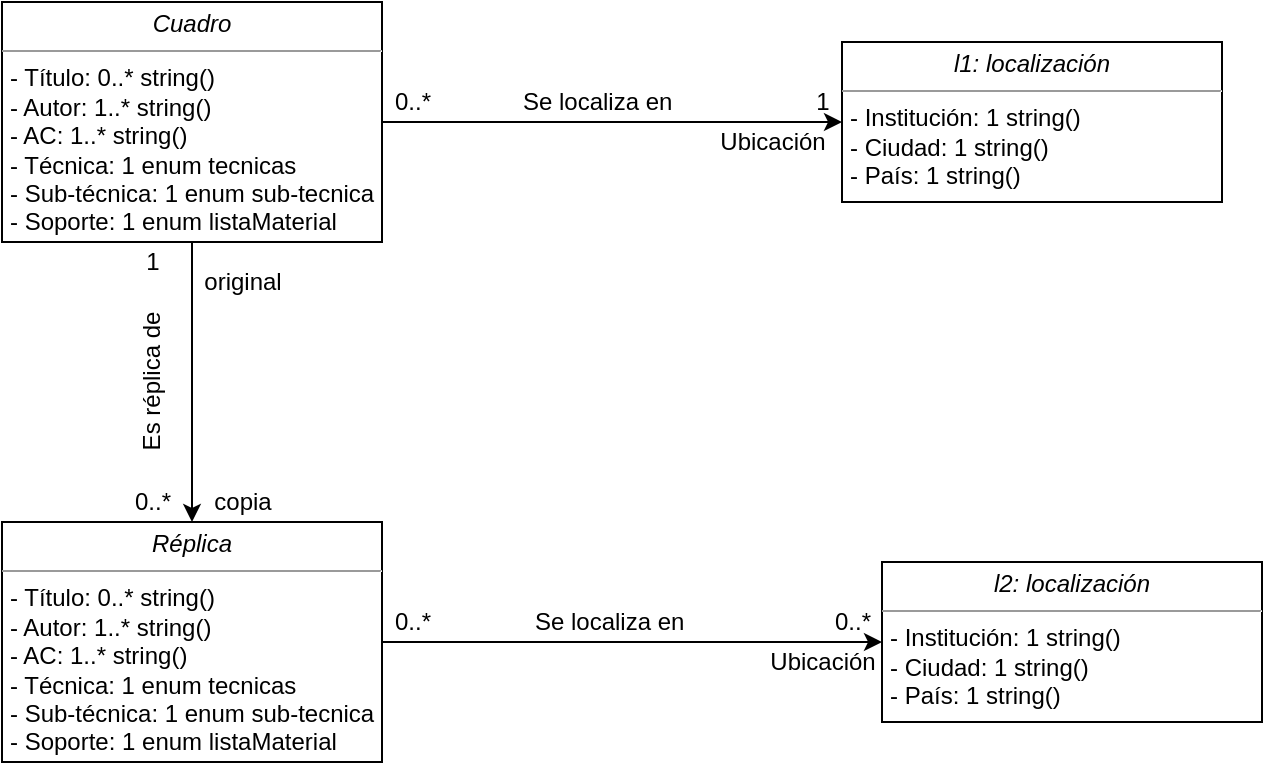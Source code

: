 <mxfile>
    <diagram id="cf89oeTwl6taQ1r28JCE" name="Page-1">
        <mxGraphModel dx="1438" dy="930" grid="1" gridSize="10" guides="1" tooltips="1" connect="1" arrows="1" fold="1" page="1" pageScale="1" pageWidth="827" pageHeight="1169" math="0" shadow="0">
            <root>
                <mxCell id="0"/>
                <mxCell id="1" parent="0"/>
                <mxCell id="3" style="edgeStyle=none;html=1;exitX=1;exitY=0.5;exitDx=0;exitDy=0;" edge="1" parent="1" source="2" target="4">
                    <mxGeometry relative="1" as="geometry">
                        <mxPoint x="470" y="130.667" as="targetPoint"/>
                    </mxGeometry>
                </mxCell>
                <mxCell id="5" style="edgeStyle=none;html=1;exitX=0.5;exitY=1;exitDx=0;exitDy=0;entryX=0.5;entryY=0;entryDx=0;entryDy=0;" edge="1" parent="1" source="2" target="7">
                    <mxGeometry relative="1" as="geometry">
                        <mxPoint x="165" y="290" as="targetPoint"/>
                    </mxGeometry>
                </mxCell>
                <mxCell id="2" value="&lt;p style=&quot;margin: 0px ; margin-top: 4px ; text-align: center&quot;&gt;&lt;i&gt;Cuadro&lt;/i&gt;&lt;/p&gt;&lt;hr size=&quot;1&quot;&gt;&lt;p style=&quot;margin: 0px ; margin-left: 4px&quot;&gt;- Título: 0..* string()&lt;/p&gt;&lt;p style=&quot;margin: 0px ; margin-left: 4px&quot;&gt;- Autor: 1..* string()&lt;/p&gt;&lt;p style=&quot;margin: 0px ; margin-left: 4px&quot;&gt;- AC: 1..* string()&lt;/p&gt;&lt;p style=&quot;margin: 0px ; margin-left: 4px&quot;&gt;- Técnica: 1 enum tecnicas&lt;/p&gt;&lt;p style=&quot;margin: 0px ; margin-left: 4px&quot;&gt;- Sub-técnica: 1 enum sub-tecnica&amp;nbsp;&lt;/p&gt;&lt;p style=&quot;margin: 0px ; margin-left: 4px&quot;&gt;- Soporte: 1 enum listaMaterial&lt;/p&gt;" style="verticalAlign=top;align=left;overflow=fill;fontSize=12;fontFamily=Helvetica;html=1;" vertex="1" parent="1">
                    <mxGeometry x="70" y="70" width="190" height="120" as="geometry"/>
                </mxCell>
                <mxCell id="4" value="&lt;p style=&quot;margin: 0px ; margin-top: 4px ; text-align: center&quot;&gt;&lt;i&gt;l1: localización&lt;/i&gt;&lt;/p&gt;&lt;hr size=&quot;1&quot;&gt;&lt;p style=&quot;margin: 0px ; margin-left: 4px&quot;&gt;- Institución: 1 string()&lt;/p&gt;&lt;p style=&quot;margin: 0px ; margin-left: 4px&quot;&gt;- Ciudad: 1 string()&lt;/p&gt;&lt;p style=&quot;margin: 0px ; margin-left: 4px&quot;&gt;- País: 1 string()&lt;/p&gt;&lt;p style=&quot;margin: 0px ; margin-left: 4px&quot;&gt;&lt;br&gt;&lt;/p&gt;" style="verticalAlign=top;align=left;overflow=fill;fontSize=12;fontFamily=Helvetica;html=1;" vertex="1" parent="1">
                    <mxGeometry x="490" y="90" width="190" height="80" as="geometry"/>
                </mxCell>
                <mxCell id="9" style="edgeStyle=none;html=1;exitX=1;exitY=0.5;exitDx=0;exitDy=0;entryX=0;entryY=0.5;entryDx=0;entryDy=0;" edge="1" parent="1" source="7" target="8">
                    <mxGeometry relative="1" as="geometry"/>
                </mxCell>
                <mxCell id="7" value="&lt;p style=&quot;margin: 0px ; margin-top: 4px ; text-align: center&quot;&gt;&lt;i&gt;Réplica&lt;/i&gt;&lt;/p&gt;&lt;hr size=&quot;1&quot;&gt;&lt;p style=&quot;margin: 0px ; margin-left: 4px&quot;&gt;- Título: 0..* string()&lt;/p&gt;&lt;p style=&quot;margin: 0px ; margin-left: 4px&quot;&gt;- Autor: 1..* string()&lt;/p&gt;&lt;p style=&quot;margin: 0px ; margin-left: 4px&quot;&gt;- AC: 1..* string()&lt;/p&gt;&lt;p style=&quot;margin: 0px ; margin-left: 4px&quot;&gt;- Técnica: 1 enum tecnicas&lt;/p&gt;&lt;p style=&quot;margin: 0px ; margin-left: 4px&quot;&gt;- Sub-técnica: 1 enum sub-tecnica&amp;nbsp;&lt;/p&gt;&lt;p style=&quot;margin: 0px ; margin-left: 4px&quot;&gt;- Soporte: 1 enum listaMaterial&lt;/p&gt;" style="verticalAlign=top;align=left;overflow=fill;fontSize=12;fontFamily=Helvetica;html=1;" vertex="1" parent="1">
                    <mxGeometry x="70" y="330" width="190" height="120" as="geometry"/>
                </mxCell>
                <mxCell id="8" value="&lt;p style=&quot;margin: 0px ; margin-top: 4px ; text-align: center&quot;&gt;&lt;i&gt;l2: localización&lt;/i&gt;&lt;/p&gt;&lt;hr size=&quot;1&quot;&gt;&lt;p style=&quot;margin: 0px ; margin-left: 4px&quot;&gt;- Institución: 1 string()&lt;/p&gt;&lt;p style=&quot;margin: 0px ; margin-left: 4px&quot;&gt;- Ciudad: 1 string()&lt;/p&gt;&lt;p style=&quot;margin: 0px ; margin-left: 4px&quot;&gt;- País: 1 string()&lt;/p&gt;&lt;p style=&quot;margin: 0px ; margin-left: 4px&quot;&gt;&lt;br&gt;&lt;/p&gt;" style="verticalAlign=top;align=left;overflow=fill;fontSize=12;fontFamily=Helvetica;html=1;" vertex="1" parent="1">
                    <mxGeometry x="510" y="350" width="190" height="80" as="geometry"/>
                </mxCell>
                <mxCell id="10" value="0..*" style="text;html=1;align=center;verticalAlign=middle;resizable=0;points=[];autosize=1;strokeColor=none;fillColor=none;" vertex="1" parent="1">
                    <mxGeometry x="260" y="110" width="30" height="20" as="geometry"/>
                </mxCell>
                <mxCell id="11" value="1" style="text;html=1;align=center;verticalAlign=middle;resizable=0;points=[];autosize=1;strokeColor=none;fillColor=none;" vertex="1" parent="1">
                    <mxGeometry x="470" y="110" width="20" height="20" as="geometry"/>
                </mxCell>
                <mxCell id="12" value="Se localiza en&amp;nbsp;" style="text;html=1;align=center;verticalAlign=middle;resizable=0;points=[];autosize=1;strokeColor=none;fillColor=none;" vertex="1" parent="1">
                    <mxGeometry x="324" y="110" width="90" height="20" as="geometry"/>
                </mxCell>
                <mxCell id="15" value="Ubicación" style="text;html=1;align=center;verticalAlign=middle;resizable=0;points=[];autosize=1;strokeColor=none;fillColor=none;" vertex="1" parent="1">
                    <mxGeometry x="420" y="130" width="70" height="20" as="geometry"/>
                </mxCell>
                <mxCell id="16" value="0..*" style="text;html=1;align=center;verticalAlign=middle;resizable=0;points=[];autosize=1;strokeColor=none;fillColor=none;" vertex="1" parent="1">
                    <mxGeometry x="260" y="370" width="30" height="20" as="geometry"/>
                </mxCell>
                <mxCell id="17" value="0..*" style="text;html=1;align=center;verticalAlign=middle;resizable=0;points=[];autosize=1;strokeColor=none;fillColor=none;" vertex="1" parent="1">
                    <mxGeometry x="480" y="370" width="30" height="20" as="geometry"/>
                </mxCell>
                <mxCell id="18" value="Se localiza en&amp;nbsp;" style="text;html=1;align=center;verticalAlign=middle;resizable=0;points=[];autosize=1;strokeColor=none;fillColor=none;" vertex="1" parent="1">
                    <mxGeometry x="330" y="370" width="90" height="20" as="geometry"/>
                </mxCell>
                <mxCell id="19" value="Ubicación" style="text;html=1;align=center;verticalAlign=middle;resizable=0;points=[];autosize=1;strokeColor=none;fillColor=none;" vertex="1" parent="1">
                    <mxGeometry x="445" y="390" width="70" height="20" as="geometry"/>
                </mxCell>
                <mxCell id="20" value="0..*" style="text;html=1;align=center;verticalAlign=middle;resizable=0;points=[];autosize=1;strokeColor=none;fillColor=none;" vertex="1" parent="1">
                    <mxGeometry x="130" y="310" width="30" height="20" as="geometry"/>
                </mxCell>
                <mxCell id="21" value="copia" style="text;html=1;align=center;verticalAlign=middle;resizable=0;points=[];autosize=1;strokeColor=none;fillColor=none;" vertex="1" parent="1">
                    <mxGeometry x="170" y="310" width="40" height="20" as="geometry"/>
                </mxCell>
                <mxCell id="22" value="original" style="text;html=1;align=center;verticalAlign=middle;resizable=0;points=[];autosize=1;strokeColor=none;fillColor=none;" vertex="1" parent="1">
                    <mxGeometry x="165" y="200" width="50" height="20" as="geometry"/>
                </mxCell>
                <mxCell id="23" value="Es réplica de" style="text;html=1;align=center;verticalAlign=middle;resizable=0;points=[];autosize=1;strokeColor=none;fillColor=none;rotation=-90;" vertex="1" parent="1">
                    <mxGeometry x="105" y="250" width="80" height="20" as="geometry"/>
                </mxCell>
                <mxCell id="24" value="1" style="text;html=1;align=center;verticalAlign=middle;resizable=0;points=[];autosize=1;strokeColor=none;fillColor=none;" vertex="1" parent="1">
                    <mxGeometry x="135" y="190" width="20" height="20" as="geometry"/>
                </mxCell>
            </root>
        </mxGraphModel>
    </diagram>
</mxfile>